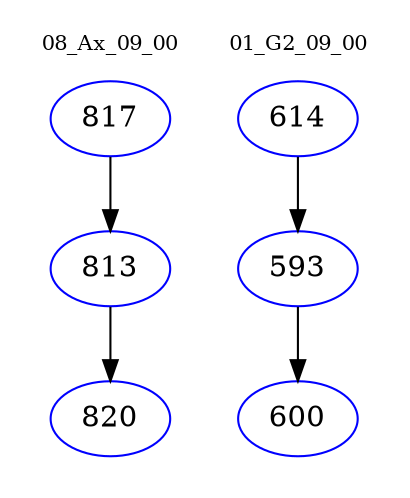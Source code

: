 digraph{
subgraph cluster_0 {
color = white
label = "08_Ax_09_00";
fontsize=10;
T0_817 [label="817", color="blue"]
T0_817 -> T0_813 [color="black"]
T0_813 [label="813", color="blue"]
T0_813 -> T0_820 [color="black"]
T0_820 [label="820", color="blue"]
}
subgraph cluster_1 {
color = white
label = "01_G2_09_00";
fontsize=10;
T1_614 [label="614", color="blue"]
T1_614 -> T1_593 [color="black"]
T1_593 [label="593", color="blue"]
T1_593 -> T1_600 [color="black"]
T1_600 [label="600", color="blue"]
}
}
